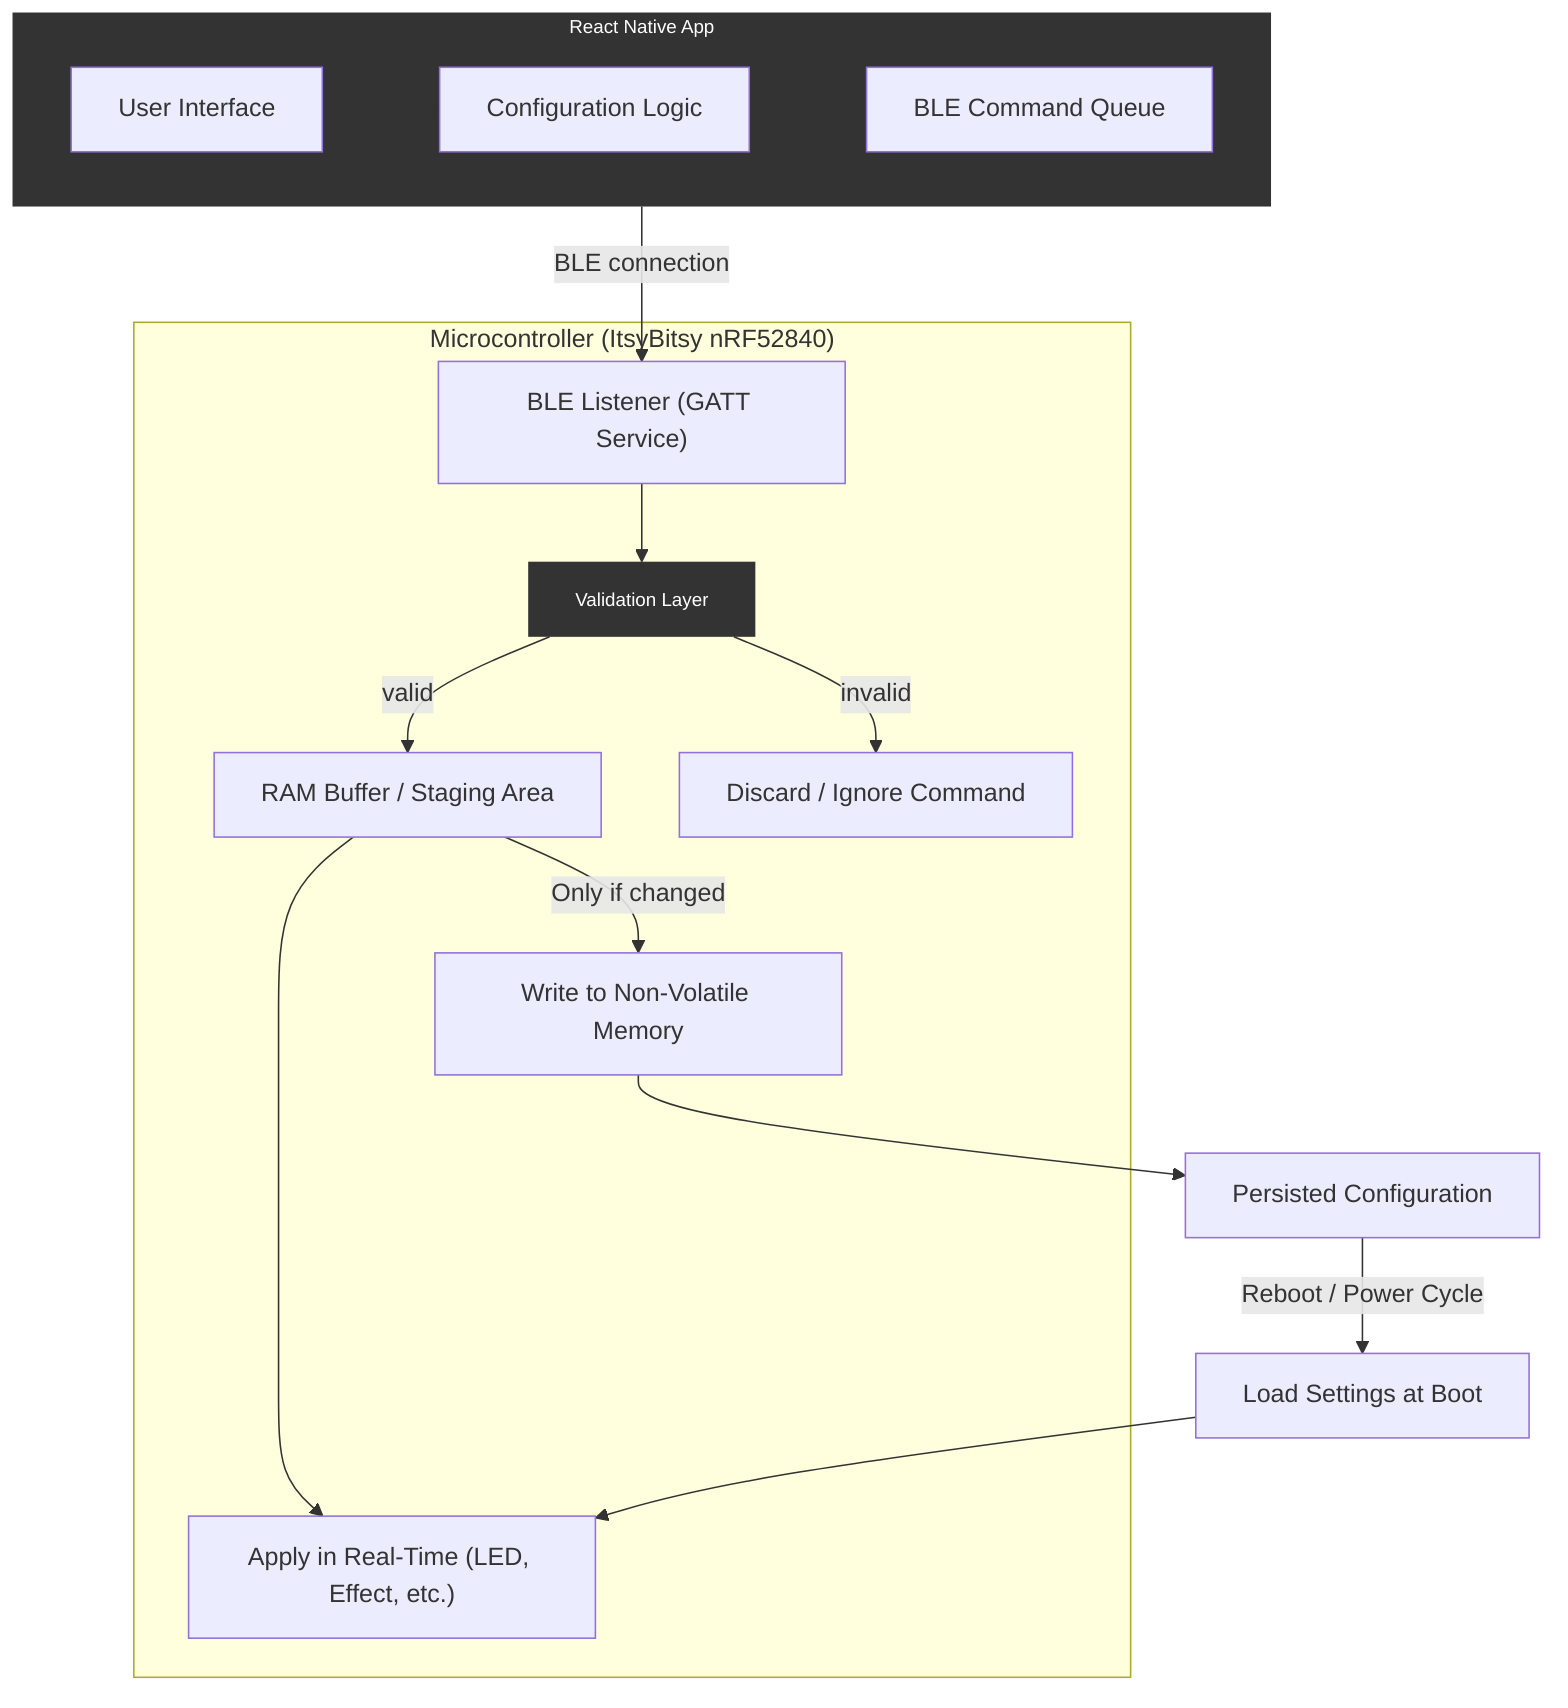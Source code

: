 %%{config: { "theme": null, "themeCSS": "./theme.mmd" }}%%

flowchart TD

subgraph RN["React Native App"]
    UI["User Interface"] --> CFG["Configuration Logic"]
    CFG --> BLE_TX["BLE Command Queue"]
end

subgraph MCU["Microcontroller (ItsyBitsy nRF52840)"]
    BLE_RX["BLE Listener (GATT Service)"]
    BLE_RX --> VALIDATE["Validation Layer"]
    VALIDATE -->|valid| RAMBUF["RAM Buffer / Staging Area"]
    VALIDATE -->|invalid| DROP["Discard / Ignore Command"]
    RAMBUF -->|Only if changed| COMMIT["Write to Non-Volatile Memory"]
    RAMBUF --> APPLY["Apply in Real-Time (LED, Effect, etc.)"]
end

RN -->|BLE connection| BLE_RX
COMMIT --> STATE["Persisted Configuration"]
STATE -->|Reboot / Power Cycle| RESTORE["Load Settings at Boot"]
RESTORE --> APPLY

%% Notes (use inline subgraph labels instead of 'note ... end note')
VALIDATE:::note
RN:::note2

classDef note fill:#333,color:#fff,stroke-width:0px,font-size:12px;
classDef note2 fill:#333,color:#fff,stroke-width:0px,font-size:12px;

%% You can simulate explanatory notes like this:
%% VALIDATE:::note means “attach note style to this node”.
%% RN:::note2 gives RN a subtle visual difference to indicate documentation.